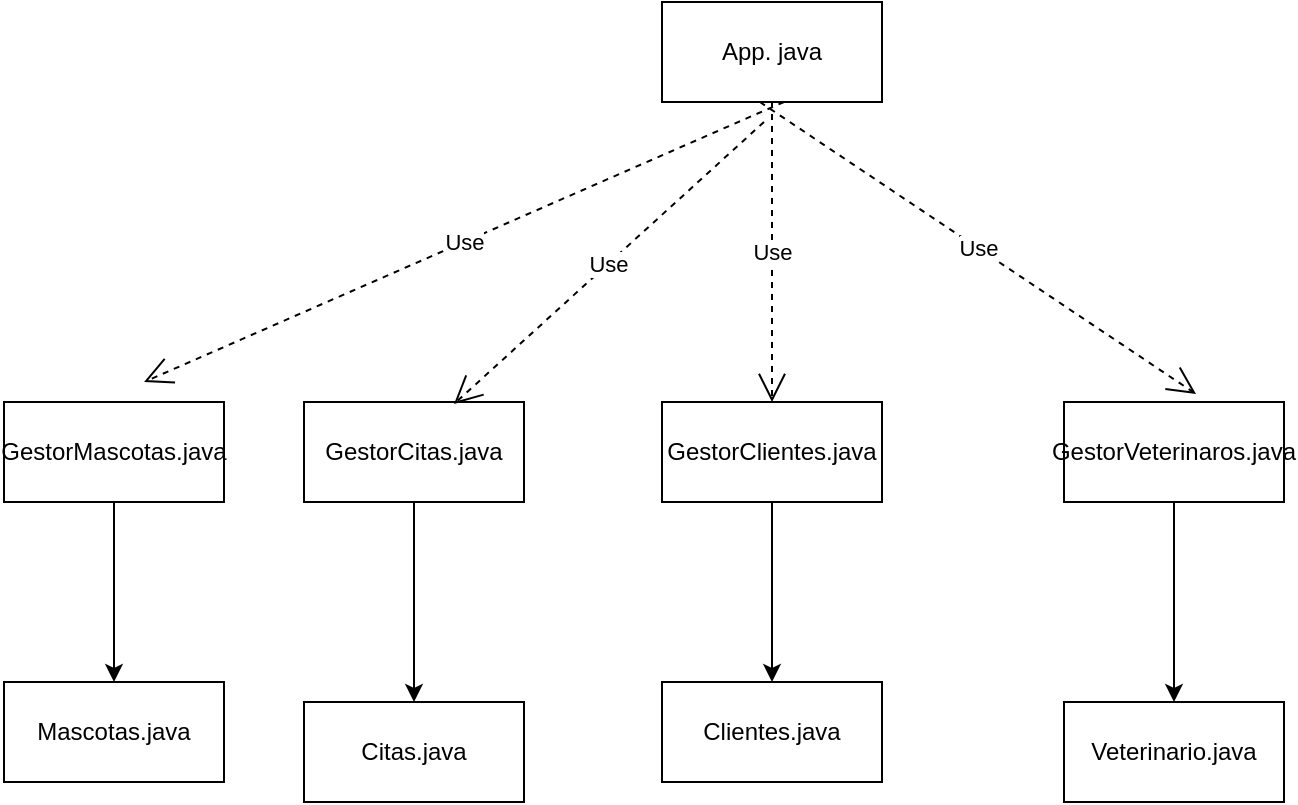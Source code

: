 <mxfile version="27.0.9">
  <diagram name="Página-1" id="b1Wxif6_eIVj07BW2aNk">
    <mxGraphModel dx="1111" dy="563" grid="1" gridSize="10" guides="1" tooltips="1" connect="1" arrows="1" fold="1" page="1" pageScale="1" pageWidth="827" pageHeight="1169" math="0" shadow="0">
      <root>
        <mxCell id="0" />
        <mxCell id="1" parent="0" />
        <mxCell id="Fd7HA7KJqV_3MCPD2Wui-2" value="App. java" style="html=1;whiteSpace=wrap;" vertex="1" parent="1">
          <mxGeometry x="359" y="80" width="110" height="50" as="geometry" />
        </mxCell>
        <mxCell id="Fd7HA7KJqV_3MCPD2Wui-21" value="" style="edgeStyle=orthogonalEdgeStyle;rounded=0;orthogonalLoop=1;jettySize=auto;html=1;" edge="1" parent="1" source="Fd7HA7KJqV_3MCPD2Wui-3" target="Fd7HA7KJqV_3MCPD2Wui-14">
          <mxGeometry relative="1" as="geometry" />
        </mxCell>
        <mxCell id="Fd7HA7KJqV_3MCPD2Wui-3" value="GestorClientes.java" style="html=1;whiteSpace=wrap;" vertex="1" parent="1">
          <mxGeometry x="359" y="280" width="110" height="50" as="geometry" />
        </mxCell>
        <mxCell id="Fd7HA7KJqV_3MCPD2Wui-5" value="Use" style="endArrow=open;endSize=12;dashed=1;html=1;rounded=0;exitX=0.5;exitY=1;exitDx=0;exitDy=0;" edge="1" parent="1" source="Fd7HA7KJqV_3MCPD2Wui-2" target="Fd7HA7KJqV_3MCPD2Wui-3">
          <mxGeometry width="160" relative="1" as="geometry">
            <mxPoint x="330" y="290" as="sourcePoint" />
            <mxPoint x="490" y="290" as="targetPoint" />
          </mxGeometry>
        </mxCell>
        <mxCell id="Fd7HA7KJqV_3MCPD2Wui-20" value="" style="edgeStyle=orthogonalEdgeStyle;rounded=0;orthogonalLoop=1;jettySize=auto;html=1;" edge="1" parent="1" source="Fd7HA7KJqV_3MCPD2Wui-6" target="Fd7HA7KJqV_3MCPD2Wui-13">
          <mxGeometry relative="1" as="geometry" />
        </mxCell>
        <mxCell id="Fd7HA7KJqV_3MCPD2Wui-6" value="GestorCitas.java" style="html=1;whiteSpace=wrap;" vertex="1" parent="1">
          <mxGeometry x="180" y="280" width="110" height="50" as="geometry" />
        </mxCell>
        <mxCell id="Fd7HA7KJqV_3MCPD2Wui-22" value="" style="edgeStyle=orthogonalEdgeStyle;rounded=0;orthogonalLoop=1;jettySize=auto;html=1;" edge="1" parent="1" source="Fd7HA7KJqV_3MCPD2Wui-7" target="Fd7HA7KJqV_3MCPD2Wui-15">
          <mxGeometry relative="1" as="geometry" />
        </mxCell>
        <mxCell id="Fd7HA7KJqV_3MCPD2Wui-7" value="GestorVeterinaros.java" style="html=1;whiteSpace=wrap;" vertex="1" parent="1">
          <mxGeometry x="560" y="280" width="110" height="50" as="geometry" />
        </mxCell>
        <mxCell id="Fd7HA7KJqV_3MCPD2Wui-19" value="" style="edgeStyle=orthogonalEdgeStyle;rounded=0;orthogonalLoop=1;jettySize=auto;html=1;" edge="1" parent="1" source="Fd7HA7KJqV_3MCPD2Wui-8" target="Fd7HA7KJqV_3MCPD2Wui-12">
          <mxGeometry relative="1" as="geometry" />
        </mxCell>
        <mxCell id="Fd7HA7KJqV_3MCPD2Wui-8" value="GestorMascotas.java" style="html=1;whiteSpace=wrap;" vertex="1" parent="1">
          <mxGeometry x="30" y="280" width="110" height="50" as="geometry" />
        </mxCell>
        <mxCell id="Fd7HA7KJqV_3MCPD2Wui-9" value="Use" style="endArrow=open;endSize=12;dashed=1;html=1;rounded=0;" edge="1" parent="1">
          <mxGeometry width="160" relative="1" as="geometry">
            <mxPoint x="420" y="130" as="sourcePoint" />
            <mxPoint x="100" y="270" as="targetPoint" />
          </mxGeometry>
        </mxCell>
        <mxCell id="Fd7HA7KJqV_3MCPD2Wui-10" value="Use" style="endArrow=open;endSize=12;dashed=1;html=1;rounded=0;exitX=0.445;exitY=1;exitDx=0;exitDy=0;entryX=0.6;entryY=-0.08;entryDx=0;entryDy=0;entryPerimeter=0;exitPerimeter=0;" edge="1" parent="1" source="Fd7HA7KJqV_3MCPD2Wui-2" target="Fd7HA7KJqV_3MCPD2Wui-7">
          <mxGeometry width="160" relative="1" as="geometry">
            <mxPoint x="410" y="170" as="sourcePoint" />
            <mxPoint x="410" y="320" as="targetPoint" />
          </mxGeometry>
        </mxCell>
        <mxCell id="Fd7HA7KJqV_3MCPD2Wui-11" value="Use" style="endArrow=open;endSize=12;dashed=1;html=1;rounded=0;entryX=0.682;entryY=0.02;entryDx=0;entryDy=0;entryPerimeter=0;" edge="1" parent="1" target="Fd7HA7KJqV_3MCPD2Wui-6">
          <mxGeometry width="160" relative="1" as="geometry">
            <mxPoint x="410" y="140" as="sourcePoint" />
            <mxPoint x="390" y="540" as="targetPoint" />
          </mxGeometry>
        </mxCell>
        <mxCell id="Fd7HA7KJqV_3MCPD2Wui-12" value="Mascotas.java" style="html=1;whiteSpace=wrap;" vertex="1" parent="1">
          <mxGeometry x="30" y="420" width="110" height="50" as="geometry" />
        </mxCell>
        <mxCell id="Fd7HA7KJqV_3MCPD2Wui-13" value="Citas.java" style="html=1;whiteSpace=wrap;" vertex="1" parent="1">
          <mxGeometry x="180" y="430" width="110" height="50" as="geometry" />
        </mxCell>
        <mxCell id="Fd7HA7KJqV_3MCPD2Wui-14" value="Clientes.java" style="html=1;whiteSpace=wrap;" vertex="1" parent="1">
          <mxGeometry x="359" y="420" width="110" height="50" as="geometry" />
        </mxCell>
        <mxCell id="Fd7HA7KJqV_3MCPD2Wui-15" value="Veterinario.java" style="html=1;whiteSpace=wrap;" vertex="1" parent="1">
          <mxGeometry x="560" y="430" width="110" height="50" as="geometry" />
        </mxCell>
      </root>
    </mxGraphModel>
  </diagram>
</mxfile>
